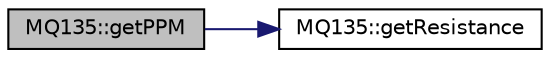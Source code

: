 digraph "MQ135::getPPM"
{
  edge [fontname="Helvetica",fontsize="10",labelfontname="Helvetica",labelfontsize="10"];
  node [fontname="Helvetica",fontsize="10",shape=record];
  rankdir="LR";
  Node1 [label="MQ135::getPPM",height=0.2,width=0.4,color="black", fillcolor="grey75", style="filled", fontcolor="black"];
  Node1 -> Node2 [color="midnightblue",fontsize="10",style="solid"];
  Node2 [label="MQ135::getResistance",height=0.2,width=0.4,color="black", fillcolor="white", style="filled",URL="$class_m_q135.html#a5517b514c0a0459632d6c431bc884c92",tooltip="Get the resistance of the sensor, ie. the measurement value. "];
}
